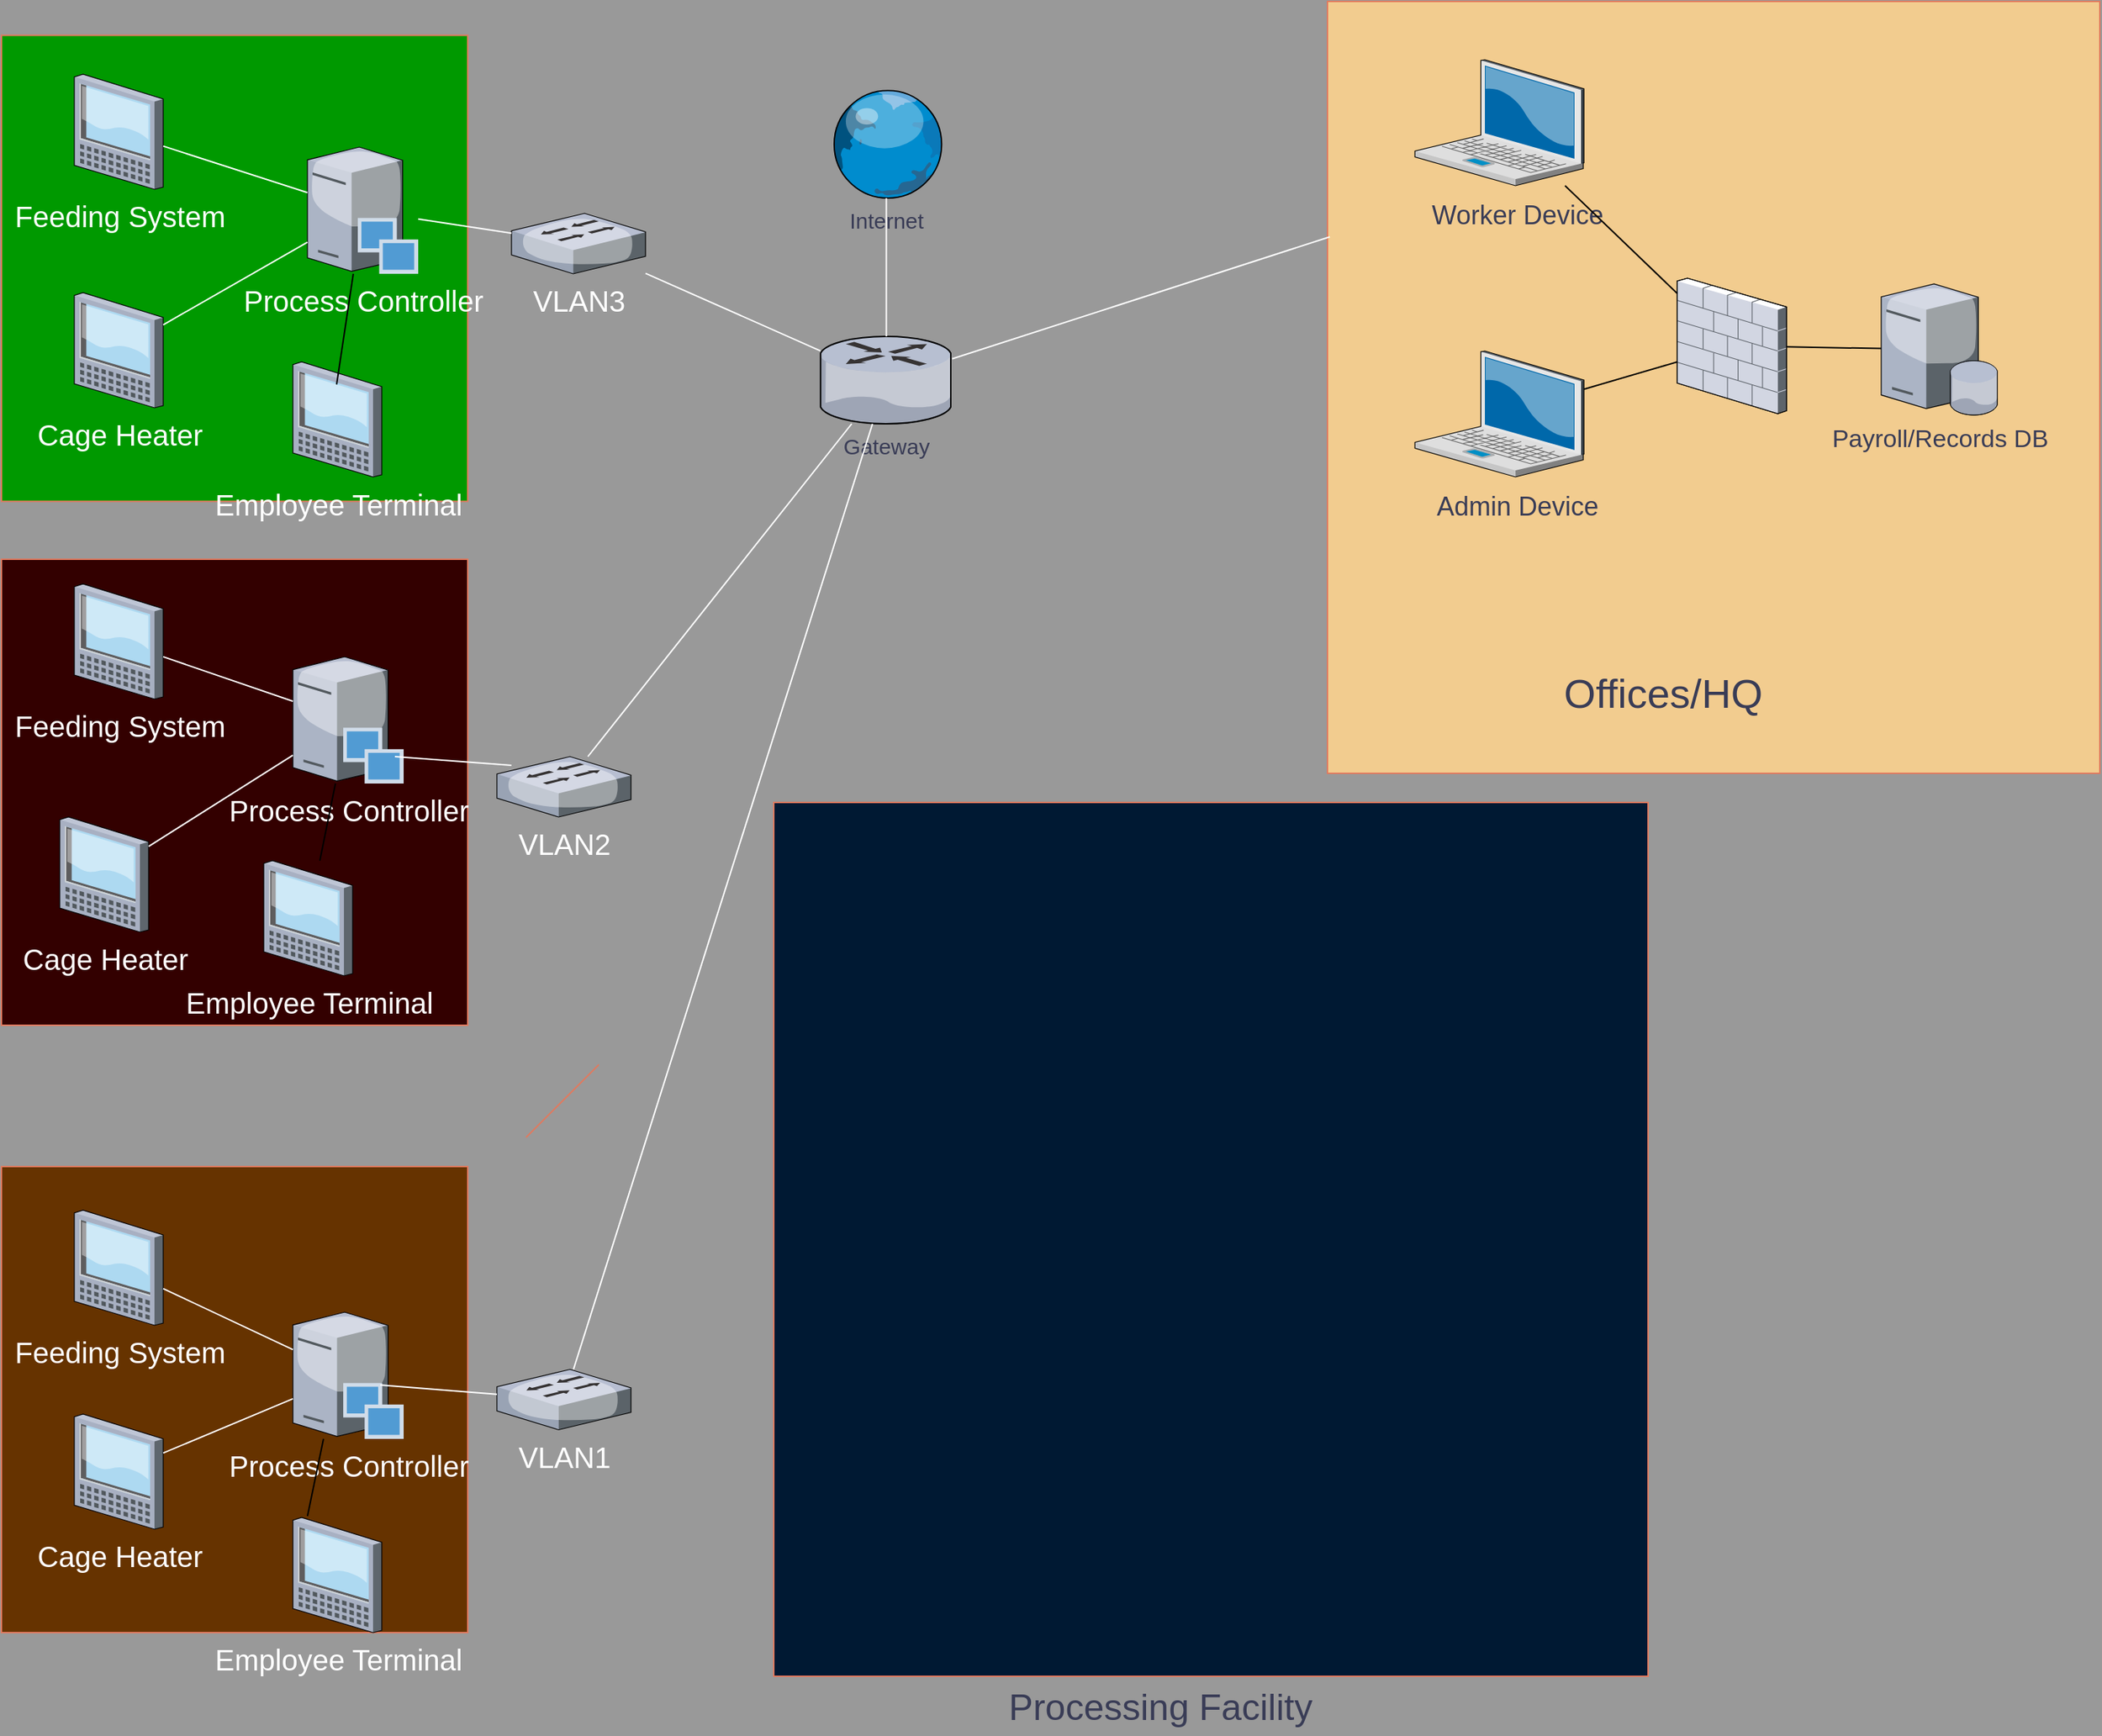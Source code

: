 <mxfile version="22.0.0" type="device">
  <diagram name="Page-1" id="e3a06f82-3646-2815-327d-82caf3d4e204">
    <mxGraphModel dx="1434" dy="838" grid="1" gridSize="10" guides="1" tooltips="1" connect="1" arrows="1" fold="1" page="1" pageScale="1.5" pageWidth="1169" pageHeight="826" background="#999999" math="0" shadow="0">
      <root>
        <mxCell id="0" style=";html=1;" />
        <mxCell id="1" style=";html=1;" parent="0" />
        <mxCell id="nj1zuVq9aHBoUasXU_ic-1" value="&lt;div align=&quot;center&quot;&gt;&lt;font style=&quot;font-size: 15px;&quot;&gt;Internet&lt;/font&gt;&lt;/div&gt;" style="verticalLabelPosition=bottom;sketch=0;aspect=fixed;html=1;verticalAlign=top;strokeColor=none;align=center;outlineConnect=0;shape=mxgraph.citrix.globe;labelBackgroundColor=none;fillColor=#F2CC8F;fontColor=#393C56;" parent="1" vertex="1">
          <mxGeometry x="838" y="100" width="78.5" height="75" as="geometry" />
        </mxCell>
        <mxCell id="nj1zuVq9aHBoUasXU_ic-2" value="Gateway" style="verticalLabelPosition=bottom;sketch=0;aspect=fixed;html=1;verticalAlign=top;strokeColor=none;align=center;outlineConnect=0;shape=mxgraph.citrix.router;fontSize=15;labelBackgroundColor=none;fillColor=#F2CC8F;fontColor=#393C56;" parent="1" vertex="1">
          <mxGeometry x="832.04" y="270" width="90.41" height="60" as="geometry" />
        </mxCell>
        <mxCell id="nj1zuVq9aHBoUasXU_ic-4" value="" style="endArrow=none;html=1;rounded=0;labelBackgroundColor=none;strokeColor=#fefcfc;fontColor=default;" parent="1" source="nj1zuVq9aHBoUasXU_ic-1" target="nj1zuVq9aHBoUasXU_ic-2" edge="1">
          <mxGeometry width="50" height="50" relative="1" as="geometry">
            <mxPoint x="890" y="460" as="sourcePoint" />
            <mxPoint x="940" y="410" as="targetPoint" />
          </mxGeometry>
        </mxCell>
        <mxCell id="nj1zuVq9aHBoUasXU_ic-5" value="" style="whiteSpace=wrap;html=1;aspect=fixed;strokeColor=#E07A5F;fontColor=#393C56;fillColor=#F2CC8F;fontSize=24;" parent="1" vertex="1">
          <mxGeometry x="1180" y="40" width="530" height="530" as="geometry" />
        </mxCell>
        <mxCell id="nj1zuVq9aHBoUasXU_ic-7" value="Offices/HQ" style="text;html=1;align=center;verticalAlign=middle;resizable=0;points=[];autosize=1;strokeColor=none;fillColor=none;fontColor=#393C56;fontSize=28;" parent="1" vertex="1">
          <mxGeometry x="1330" y="490" width="160" height="50" as="geometry" />
        </mxCell>
        <mxCell id="nj1zuVq9aHBoUasXU_ic-8" value="" style="verticalLabelPosition=bottom;sketch=0;aspect=fixed;html=1;verticalAlign=top;strokeColor=none;align=center;outlineConnect=0;shape=mxgraph.citrix.laptop_2;fontColor=#393C56;fillColor=#F2CC8F;" parent="1" vertex="1">
          <mxGeometry x="1240" y="80" width="116" height="86.5" as="geometry" />
        </mxCell>
        <mxCell id="nj1zuVq9aHBoUasXU_ic-10" value="&lt;font style=&quot;font-size: 18px;&quot;&gt;Worker Device&lt;br&gt;&lt;/font&gt;" style="text;html=1;align=center;verticalAlign=middle;resizable=0;points=[];autosize=1;strokeColor=none;fillColor=none;fontColor=#393C56;" parent="1" vertex="1">
          <mxGeometry x="1240" y="166.5" width="140" height="40" as="geometry" />
        </mxCell>
        <mxCell id="nj1zuVq9aHBoUasXU_ic-11" value="" style="verticalLabelPosition=bottom;sketch=0;aspect=fixed;html=1;verticalAlign=top;strokeColor=none;align=center;outlineConnect=0;shape=mxgraph.citrix.laptop_2;fontColor=#393C56;fillColor=#F2CC8F;" parent="1" vertex="1">
          <mxGeometry x="1240" y="280" width="116" height="86.5" as="geometry" />
        </mxCell>
        <mxCell id="nj1zuVq9aHBoUasXU_ic-12" value="&lt;font style=&quot;font-size: 18px;&quot;&gt;Admin Device&lt;br&gt;&lt;/font&gt;" style="text;html=1;align=center;verticalAlign=middle;resizable=0;points=[];autosize=1;strokeColor=none;fillColor=none;fontColor=#393C56;" parent="1" vertex="1">
          <mxGeometry x="1245" y="366.5" width="130" height="40" as="geometry" />
        </mxCell>
        <mxCell id="nj1zuVq9aHBoUasXU_ic-13" value="" style="verticalLabelPosition=bottom;sketch=0;aspect=fixed;html=1;verticalAlign=top;strokeColor=none;align=center;outlineConnect=0;shape=mxgraph.citrix.firewall;fontColor=#393C56;fillColor=#F2CC8F;" parent="1" vertex="1">
          <mxGeometry x="1420" y="230" width="75" height="93" as="geometry" />
        </mxCell>
        <mxCell id="nj1zuVq9aHBoUasXU_ic-14" value="Payroll/Records DB" style="verticalLabelPosition=bottom;sketch=0;aspect=fixed;html=1;verticalAlign=top;strokeColor=none;align=center;outlineConnect=0;shape=mxgraph.citrix.database_server;fontColor=#393C56;fillColor=#F2CC8F;fontSize=17;" parent="1" vertex="1">
          <mxGeometry x="1560" y="234" width="80" height="90" as="geometry" />
        </mxCell>
        <mxCell id="nj1zuVq9aHBoUasXU_ic-17" value="" style="endArrow=none;html=1;rounded=0;strokeColor=#000000;fontColor=#393C56;fillColor=#F2CC8F;" parent="1" source="nj1zuVq9aHBoUasXU_ic-13" target="nj1zuVq9aHBoUasXU_ic-8" edge="1">
          <mxGeometry width="50" height="50" relative="1" as="geometry">
            <mxPoint x="1330" y="-50" as="sourcePoint" />
            <mxPoint x="1500" y="-10" as="targetPoint" />
            <Array as="points" />
          </mxGeometry>
        </mxCell>
        <mxCell id="nj1zuVq9aHBoUasXU_ic-19" value="" style="endArrow=none;html=1;rounded=0;strokeColor=#000000;fontColor=#393C56;fillColor=#F2CC8F;" parent="1" source="nj1zuVq9aHBoUasXU_ic-11" target="nj1zuVq9aHBoUasXU_ic-13" edge="1">
          <mxGeometry width="50" height="50" relative="1" as="geometry">
            <mxPoint x="1360" y="340" as="sourcePoint" />
            <mxPoint x="1410" y="290" as="targetPoint" />
          </mxGeometry>
        </mxCell>
        <mxCell id="nj1zuVq9aHBoUasXU_ic-20" value="" style="endArrow=none;html=1;rounded=0;strokeColor=#000000;fontColor=#393C56;fillColor=#F2CC8F;" parent="1" source="nj1zuVq9aHBoUasXU_ic-13" target="nj1zuVq9aHBoUasXU_ic-14" edge="1">
          <mxGeometry width="50" height="50" relative="1" as="geometry">
            <mxPoint x="1500" y="320" as="sourcePoint" />
            <mxPoint x="1550" y="270" as="targetPoint" />
          </mxGeometry>
        </mxCell>
        <mxCell id="nj1zuVq9aHBoUasXU_ic-23" value="" style="endArrow=none;html=1;rounded=0;strokeColor=#fdfdfd;fontColor=#393C56;fillColor=#F2CC8F;entryX=0.003;entryY=0.305;entryDx=0;entryDy=0;entryPerimeter=0;" parent="1" source="nj1zuVq9aHBoUasXU_ic-2" target="nj1zuVq9aHBoUasXU_ic-5" edge="1">
          <mxGeometry width="50" height="50" relative="1" as="geometry">
            <mxPoint x="990" y="350" as="sourcePoint" />
            <mxPoint x="1040" y="300" as="targetPoint" />
          </mxGeometry>
        </mxCell>
        <mxCell id="nj1zuVq9aHBoUasXU_ic-25" value="" style="whiteSpace=wrap;html=1;aspect=fixed;strokeColor=#E07A5F;fontColor=#393C56;fillColor=#330000;" parent="1" vertex="1">
          <mxGeometry x="270" y="423" width="320" height="320" as="geometry" />
        </mxCell>
        <mxCell id="nj1zuVq9aHBoUasXU_ic-26" value="" style="whiteSpace=wrap;html=1;aspect=fixed;strokeColor=#E07A5F;fontColor=#393C56;fillColor=#663300;" parent="1" vertex="1">
          <mxGeometry x="270" y="840" width="320" height="320" as="geometry" />
        </mxCell>
        <mxCell id="nj1zuVq9aHBoUasXU_ic-27" value="" style="whiteSpace=wrap;html=1;aspect=fixed;strokeColor=#E07A5F;fontColor=#393C56;fillColor=#009900;" parent="1" vertex="1">
          <mxGeometry x="270" y="63.25" width="320" height="320" as="geometry" />
        </mxCell>
        <mxCell id="nj1zuVq9aHBoUasXU_ic-29" value="Process Controller" style="verticalLabelPosition=bottom;sketch=0;aspect=fixed;html=1;verticalAlign=top;strokeColor=none;align=center;outlineConnect=0;shape=mxgraph.citrix.provisioning_server;fontColor=#fdfdfd;fillColor=#F2CC8F;fontSize=20;" parent="1" vertex="1">
          <mxGeometry x="480" y="140" width="76" height="87" as="geometry" />
        </mxCell>
        <mxCell id="nj1zuVq9aHBoUasXU_ic-33" value="Process Controller" style="verticalLabelPosition=bottom;sketch=0;aspect=fixed;html=1;verticalAlign=top;strokeColor=none;align=center;outlineConnect=0;shape=mxgraph.citrix.provisioning_server;fontColor=#ffffff;fillColor=#F2CC8F;fontSize=20;" parent="1" vertex="1">
          <mxGeometry x="470" y="490" width="76" height="87" as="geometry" />
        </mxCell>
        <mxCell id="nj1zuVq9aHBoUasXU_ic-34" value="Process Controller" style="verticalLabelPosition=bottom;sketch=0;aspect=fixed;html=1;verticalAlign=top;strokeColor=none;align=center;outlineConnect=0;shape=mxgraph.citrix.provisioning_server;fontColor=#fbfbfd;fillColor=#F2CC8F;fontSize=20;" parent="1" vertex="1">
          <mxGeometry x="470" y="940" width="76" height="87" as="geometry" />
        </mxCell>
        <mxCell id="nj1zuVq9aHBoUasXU_ic-35" value="Feeding System" style="verticalLabelPosition=bottom;sketch=0;aspect=fixed;html=1;verticalAlign=top;strokeColor=none;align=center;outlineConnect=0;shape=mxgraph.citrix.tablet_1;fontColor=#fefefe;fillColor=#F2CC8F;fontSize=20;" parent="1" vertex="1">
          <mxGeometry x="320" y="90" width="61" height="79" as="geometry" />
        </mxCell>
        <mxCell id="nj1zuVq9aHBoUasXU_ic-40" value="Feeding System" style="verticalLabelPosition=bottom;sketch=0;aspect=fixed;html=1;verticalAlign=top;strokeColor=none;align=center;outlineConnect=0;shape=mxgraph.citrix.tablet_1;fontColor=#fefefe;fillColor=#F2CC8F;fontSize=20;" parent="1" vertex="1">
          <mxGeometry x="320" y="440" width="61" height="79" as="geometry" />
        </mxCell>
        <mxCell id="nj1zuVq9aHBoUasXU_ic-41" value="Feeding System" style="verticalLabelPosition=bottom;sketch=0;aspect=fixed;html=1;verticalAlign=top;strokeColor=none;align=center;outlineConnect=0;shape=mxgraph.citrix.tablet_1;fontColor=#fefefe;fillColor=#F2CC8F;fontSize=20;" parent="1" vertex="1">
          <mxGeometry x="320" y="870" width="61" height="79" as="geometry" />
        </mxCell>
        <mxCell id="nj1zuVq9aHBoUasXU_ic-42" value="Cage Heater" style="verticalLabelPosition=bottom;sketch=0;aspect=fixed;html=1;verticalAlign=top;strokeColor=none;align=center;outlineConnect=0;shape=mxgraph.citrix.tablet_1;fontColor=#fefefe;fillColor=#F2CC8F;fontSize=20;" parent="1" vertex="1">
          <mxGeometry x="320" y="1010" width="61" height="79" as="geometry" />
        </mxCell>
        <mxCell id="nj1zuVq9aHBoUasXU_ic-43" value="Cage Heater" style="verticalLabelPosition=bottom;sketch=0;aspect=fixed;html=1;verticalAlign=top;strokeColor=none;align=center;outlineConnect=0;shape=mxgraph.citrix.tablet_1;fontColor=#ffffff;fillColor=#F2CC8F;fontSize=20;" parent="1" vertex="1">
          <mxGeometry x="310" y="600" width="61" height="79" as="geometry" />
        </mxCell>
        <mxCell id="nj1zuVq9aHBoUasXU_ic-44" value="Cage Heater" style="verticalLabelPosition=bottom;sketch=0;aspect=fixed;html=1;verticalAlign=top;strokeColor=none;align=center;outlineConnect=0;shape=mxgraph.citrix.tablet_1;fontColor=#fdfdfd;fillColor=#F2CC8F;fontSize=20;" parent="1" vertex="1">
          <mxGeometry x="320" y="240" width="61" height="79" as="geometry" />
        </mxCell>
        <mxCell id="nj1zuVq9aHBoUasXU_ic-45" value="VLAN1" style="verticalLabelPosition=bottom;sketch=0;aspect=fixed;html=1;verticalAlign=top;strokeColor=none;align=center;outlineConnect=0;shape=mxgraph.citrix.switch;fontColor=#ffffff;fillColor=#F2CC8F;fontSize=20;" parent="1" vertex="1">
          <mxGeometry x="610" y="979.25" width="92" height="41.5" as="geometry" />
        </mxCell>
        <mxCell id="nj1zuVq9aHBoUasXU_ic-46" value="VLAN2" style="verticalLabelPosition=bottom;sketch=0;aspect=fixed;html=1;verticalAlign=top;strokeColor=none;align=center;outlineConnect=0;shape=mxgraph.citrix.switch;fontColor=#ffffff;fillColor=#F2CC8F;fontSize=20;" parent="1" vertex="1">
          <mxGeometry x="610" y="558.5" width="92" height="41.5" as="geometry" />
        </mxCell>
        <mxCell id="nj1zuVq9aHBoUasXU_ic-47" value="VLAN3" style="verticalLabelPosition=bottom;sketch=0;aspect=fixed;html=1;verticalAlign=top;strokeColor=none;align=center;outlineConnect=0;shape=mxgraph.citrix.switch;fontColor=#ffffff;fillColor=#F2CC8F;fontSize=20;" parent="1" vertex="1">
          <mxGeometry x="620" y="185.5" width="92" height="41.5" as="geometry" />
        </mxCell>
        <mxCell id="nj1zuVq9aHBoUasXU_ic-48" value="" style="endArrow=none;html=1;rounded=0;strokeColor=#E07A5F;fontColor=#393C56;fillColor=#F2CC8F;" parent="1" edge="1">
          <mxGeometry width="50" height="50" relative="1" as="geometry">
            <mxPoint x="630" y="820" as="sourcePoint" />
            <mxPoint x="680" y="770" as="targetPoint" />
          </mxGeometry>
        </mxCell>
        <mxCell id="nj1zuVq9aHBoUasXU_ic-49" value="" style="endArrow=none;html=1;rounded=0;strokeColor=#FFFFFF;fontColor=#ffffff;fillColor=#F2CC8F;exitX=0.789;exitY=0.575;exitDx=0;exitDy=0;exitPerimeter=0;" parent="1" source="nj1zuVq9aHBoUasXU_ic-34" target="nj1zuVq9aHBoUasXU_ic-45" edge="1">
          <mxGeometry width="50" height="50" relative="1" as="geometry">
            <mxPoint x="556" y="1029.25" as="sourcePoint" />
            <mxPoint x="606" y="979.25" as="targetPoint" />
          </mxGeometry>
        </mxCell>
        <mxCell id="nj1zuVq9aHBoUasXU_ic-50" value="" style="whiteSpace=wrap;html=1;aspect=fixed;strokeColor=#E07A5F;fontColor=#393C56;fillColor=#001933;fontSize=27;" parent="1" vertex="1">
          <mxGeometry x="800" y="590" width="600" height="600" as="geometry" />
        </mxCell>
        <mxCell id="nj1zuVq9aHBoUasXU_ic-51" value="Processing Facility" style="text;html=1;align=center;verticalAlign=middle;resizable=0;points=[];autosize=1;strokeColor=none;fillColor=none;fontColor=#393C56;fontSize=25;" parent="1" vertex="1">
          <mxGeometry x="950" y="1190" width="230" height="40" as="geometry" />
        </mxCell>
        <mxCell id="nj1zuVq9aHBoUasXU_ic-52" value="" style="endArrow=none;html=1;rounded=0;strokeColor=#FFFFFF;fontColor=#ffffff;fillColor=#F2CC8F;exitX=0.789;exitY=0.575;exitDx=0;exitDy=0;exitPerimeter=0;" parent="1" edge="1">
          <mxGeometry width="50" height="50" relative="1" as="geometry">
            <mxPoint x="540" y="558.5" as="sourcePoint" />
            <mxPoint x="620" y="564.5" as="targetPoint" />
          </mxGeometry>
        </mxCell>
        <mxCell id="nj1zuVq9aHBoUasXU_ic-53" value="" style="endArrow=none;html=1;rounded=0;strokeColor=#FFFFFF;fontColor=#ffffff;fillColor=#F2CC8F;" parent="1" source="nj1zuVq9aHBoUasXU_ic-29" target="nj1zuVq9aHBoUasXU_ic-47" edge="1">
          <mxGeometry width="50" height="50" relative="1" as="geometry">
            <mxPoint x="546" y="185.5" as="sourcePoint" />
            <mxPoint x="626" y="191.5" as="targetPoint" />
          </mxGeometry>
        </mxCell>
        <mxCell id="nj1zuVq9aHBoUasXU_ic-54" value="" style="endArrow=none;html=1;rounded=0;strokeColor=#FFFFFF;fontColor=#ffffff;fillColor=#F2CC8F;" parent="1" source="nj1zuVq9aHBoUasXU_ic-35" target="nj1zuVq9aHBoUasXU_ic-29" edge="1">
          <mxGeometry width="50" height="50" relative="1" as="geometry">
            <mxPoint x="390" y="140" as="sourcePoint" />
            <mxPoint x="470" y="146" as="targetPoint" />
          </mxGeometry>
        </mxCell>
        <mxCell id="nj1zuVq9aHBoUasXU_ic-55" value="" style="endArrow=none;html=1;rounded=0;strokeColor=#FFFFFF;fontColor=#ffffff;fillColor=#F2CC8F;" parent="1" source="nj1zuVq9aHBoUasXU_ic-44" target="nj1zuVq9aHBoUasXU_ic-29" edge="1">
          <mxGeometry width="50" height="50" relative="1" as="geometry">
            <mxPoint x="381" y="240" as="sourcePoint" />
            <mxPoint x="461" y="246" as="targetPoint" />
          </mxGeometry>
        </mxCell>
        <mxCell id="nj1zuVq9aHBoUasXU_ic-56" value="" style="endArrow=none;html=1;rounded=0;strokeColor=#FFFFFF;fontColor=#ffffff;fillColor=#F2CC8F;" parent="1" source="nj1zuVq9aHBoUasXU_ic-46" target="nj1zuVq9aHBoUasXU_ic-2" edge="1">
          <mxGeometry width="50" height="50" relative="1" as="geometry">
            <mxPoint x="712" y="470" as="sourcePoint" />
            <mxPoint x="792" y="476" as="targetPoint" />
          </mxGeometry>
        </mxCell>
        <mxCell id="nj1zuVq9aHBoUasXU_ic-57" value="" style="endArrow=none;html=1;rounded=0;strokeColor=#FFFFFF;fontColor=#ffffff;fillColor=#F2CC8F;" parent="1" source="nj1zuVq9aHBoUasXU_ic-47" target="nj1zuVq9aHBoUasXU_ic-2" edge="1">
          <mxGeometry width="50" height="50" relative="1" as="geometry">
            <mxPoint x="720" y="264" as="sourcePoint" />
            <mxPoint x="800" y="270" as="targetPoint" />
          </mxGeometry>
        </mxCell>
        <mxCell id="nj1zuVq9aHBoUasXU_ic-58" value="" style="endArrow=none;html=1;rounded=0;strokeColor=#FFFFFF;fontColor=#ffffff;fillColor=#F2CC8F;" parent="1" source="nj1zuVq9aHBoUasXU_ic-40" target="nj1zuVq9aHBoUasXU_ic-33" edge="1">
          <mxGeometry width="50" height="50" relative="1" as="geometry">
            <mxPoint x="390" y="500" as="sourcePoint" />
            <mxPoint x="470" y="506" as="targetPoint" />
          </mxGeometry>
        </mxCell>
        <mxCell id="nj1zuVq9aHBoUasXU_ic-59" value="" style="endArrow=none;html=1;rounded=0;strokeColor=#FFFFFF;fontColor=#ffffff;fillColor=#F2CC8F;" parent="1" source="nj1zuVq9aHBoUasXU_ic-43" target="nj1zuVq9aHBoUasXU_ic-33" edge="1">
          <mxGeometry width="50" height="50" relative="1" as="geometry">
            <mxPoint x="381" y="620" as="sourcePoint" />
            <mxPoint x="461" y="626" as="targetPoint" />
          </mxGeometry>
        </mxCell>
        <mxCell id="nj1zuVq9aHBoUasXU_ic-60" value="" style="endArrow=none;html=1;rounded=0;strokeColor=#FFFFFF;fontColor=#ffffff;fillColor=#F2CC8F;" parent="1" source="nj1zuVq9aHBoUasXU_ic-41" target="nj1zuVq9aHBoUasXU_ic-34" edge="1">
          <mxGeometry width="50" height="50" relative="1" as="geometry">
            <mxPoint x="381" y="934" as="sourcePoint" />
            <mxPoint x="461" y="940" as="targetPoint" />
          </mxGeometry>
        </mxCell>
        <mxCell id="nj1zuVq9aHBoUasXU_ic-61" value="" style="endArrow=none;html=1;rounded=0;strokeColor=#FFFFFF;fontColor=#ffffff;fillColor=#F2CC8F;" parent="1" source="nj1zuVq9aHBoUasXU_ic-42" target="nj1zuVq9aHBoUasXU_ic-34" edge="1">
          <mxGeometry width="50" height="50" relative="1" as="geometry">
            <mxPoint x="381" y="1027" as="sourcePoint" />
            <mxPoint x="461" y="1033" as="targetPoint" />
          </mxGeometry>
        </mxCell>
        <mxCell id="nj1zuVq9aHBoUasXU_ic-62" value="" style="endArrow=none;html=1;rounded=0;strokeColor=#FFFFFF;fontColor=#ffffff;fillColor=#F2CC8F;" parent="1" source="nj1zuVq9aHBoUasXU_ic-45" target="nj1zuVq9aHBoUasXU_ic-2" edge="1">
          <mxGeometry width="50" height="50" relative="1" as="geometry">
            <mxPoint x="650" y="960" as="sourcePoint" />
            <mxPoint x="730" y="966" as="targetPoint" />
          </mxGeometry>
        </mxCell>
        <mxCell id="7Q5XvUcjvsNUZzwOba1r-5" value="Employee Terminal" style="verticalLabelPosition=bottom;sketch=0;aspect=fixed;html=1;verticalAlign=top;strokeColor=none;align=center;outlineConnect=0;shape=mxgraph.citrix.tablet_1;fontColor=#ffffff;fillColor=#F2CC8F;fontSize=20;" vertex="1" parent="1">
          <mxGeometry x="450" y="630" width="61" height="79" as="geometry" />
        </mxCell>
        <mxCell id="7Q5XvUcjvsNUZzwOba1r-6" value="" style="endArrow=none;html=1;rounded=0;" edge="1" parent="1" source="7Q5XvUcjvsNUZzwOba1r-5" target="nj1zuVq9aHBoUasXU_ic-33">
          <mxGeometry width="50" height="50" relative="1" as="geometry">
            <mxPoint x="930" y="680" as="sourcePoint" />
            <mxPoint x="980" y="630" as="targetPoint" />
          </mxGeometry>
        </mxCell>
        <mxCell id="7Q5XvUcjvsNUZzwOba1r-7" value="Employee Terminal" style="verticalLabelPosition=bottom;sketch=0;aspect=fixed;html=1;verticalAlign=top;strokeColor=none;align=center;outlineConnect=0;shape=mxgraph.citrix.tablet_1;fontColor=#ffffff;fillColor=#F2CC8F;fontSize=20;" vertex="1" parent="1">
          <mxGeometry x="470" y="287.5" width="61" height="79" as="geometry" />
        </mxCell>
        <mxCell id="7Q5XvUcjvsNUZzwOba1r-8" value="Employee Terminal" style="verticalLabelPosition=bottom;sketch=0;aspect=fixed;html=1;verticalAlign=top;strokeColor=none;align=center;outlineConnect=0;shape=mxgraph.citrix.tablet_1;fontColor=#ffffff;fillColor=#F2CC8F;fontSize=20;" vertex="1" parent="1">
          <mxGeometry x="470" y="1081" width="61" height="79" as="geometry" />
        </mxCell>
        <mxCell id="7Q5XvUcjvsNUZzwOba1r-9" value="" style="endArrow=none;html=1;rounded=0;" edge="1" parent="1">
          <mxGeometry width="50" height="50" relative="1" as="geometry">
            <mxPoint x="480" y="1080" as="sourcePoint" />
            <mxPoint x="491" y="1027" as="targetPoint" />
          </mxGeometry>
        </mxCell>
        <mxCell id="7Q5XvUcjvsNUZzwOba1r-10" value="" style="endArrow=none;html=1;rounded=0;" edge="1" parent="1" target="nj1zuVq9aHBoUasXU_ic-29">
          <mxGeometry width="50" height="50" relative="1" as="geometry">
            <mxPoint x="500" y="303" as="sourcePoint" />
            <mxPoint x="511" y="250" as="targetPoint" />
          </mxGeometry>
        </mxCell>
      </root>
    </mxGraphModel>
  </diagram>
</mxfile>
